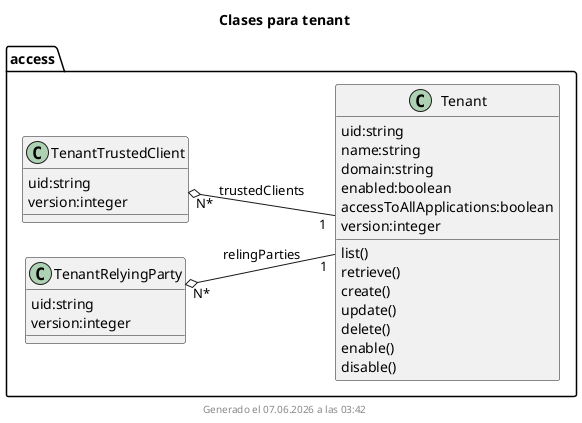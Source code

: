 ' @autogenerated
@startuml
left to right direction
title Clases para tenant
class access.TenantTrustedClient{
uid:string
version:integer
}
class access.TenantRelyingParty{
uid:string
version:integer
}
class access.Tenant{
uid:string
name:string
domain:string
enabled:boolean
accessToAllApplications:boolean
version:integer
list()
retrieve()
create()
update()
delete()
enable()
disable()
}
access.TenantTrustedClient "N*"  o--  "1" access.Tenant: trustedClients
access.TenantRelyingParty "N*"  o--  "1" access.Tenant: relingParties

footer Generado el %date("dd.MM.yyyy' a las 'HH:mm")
@enduml
